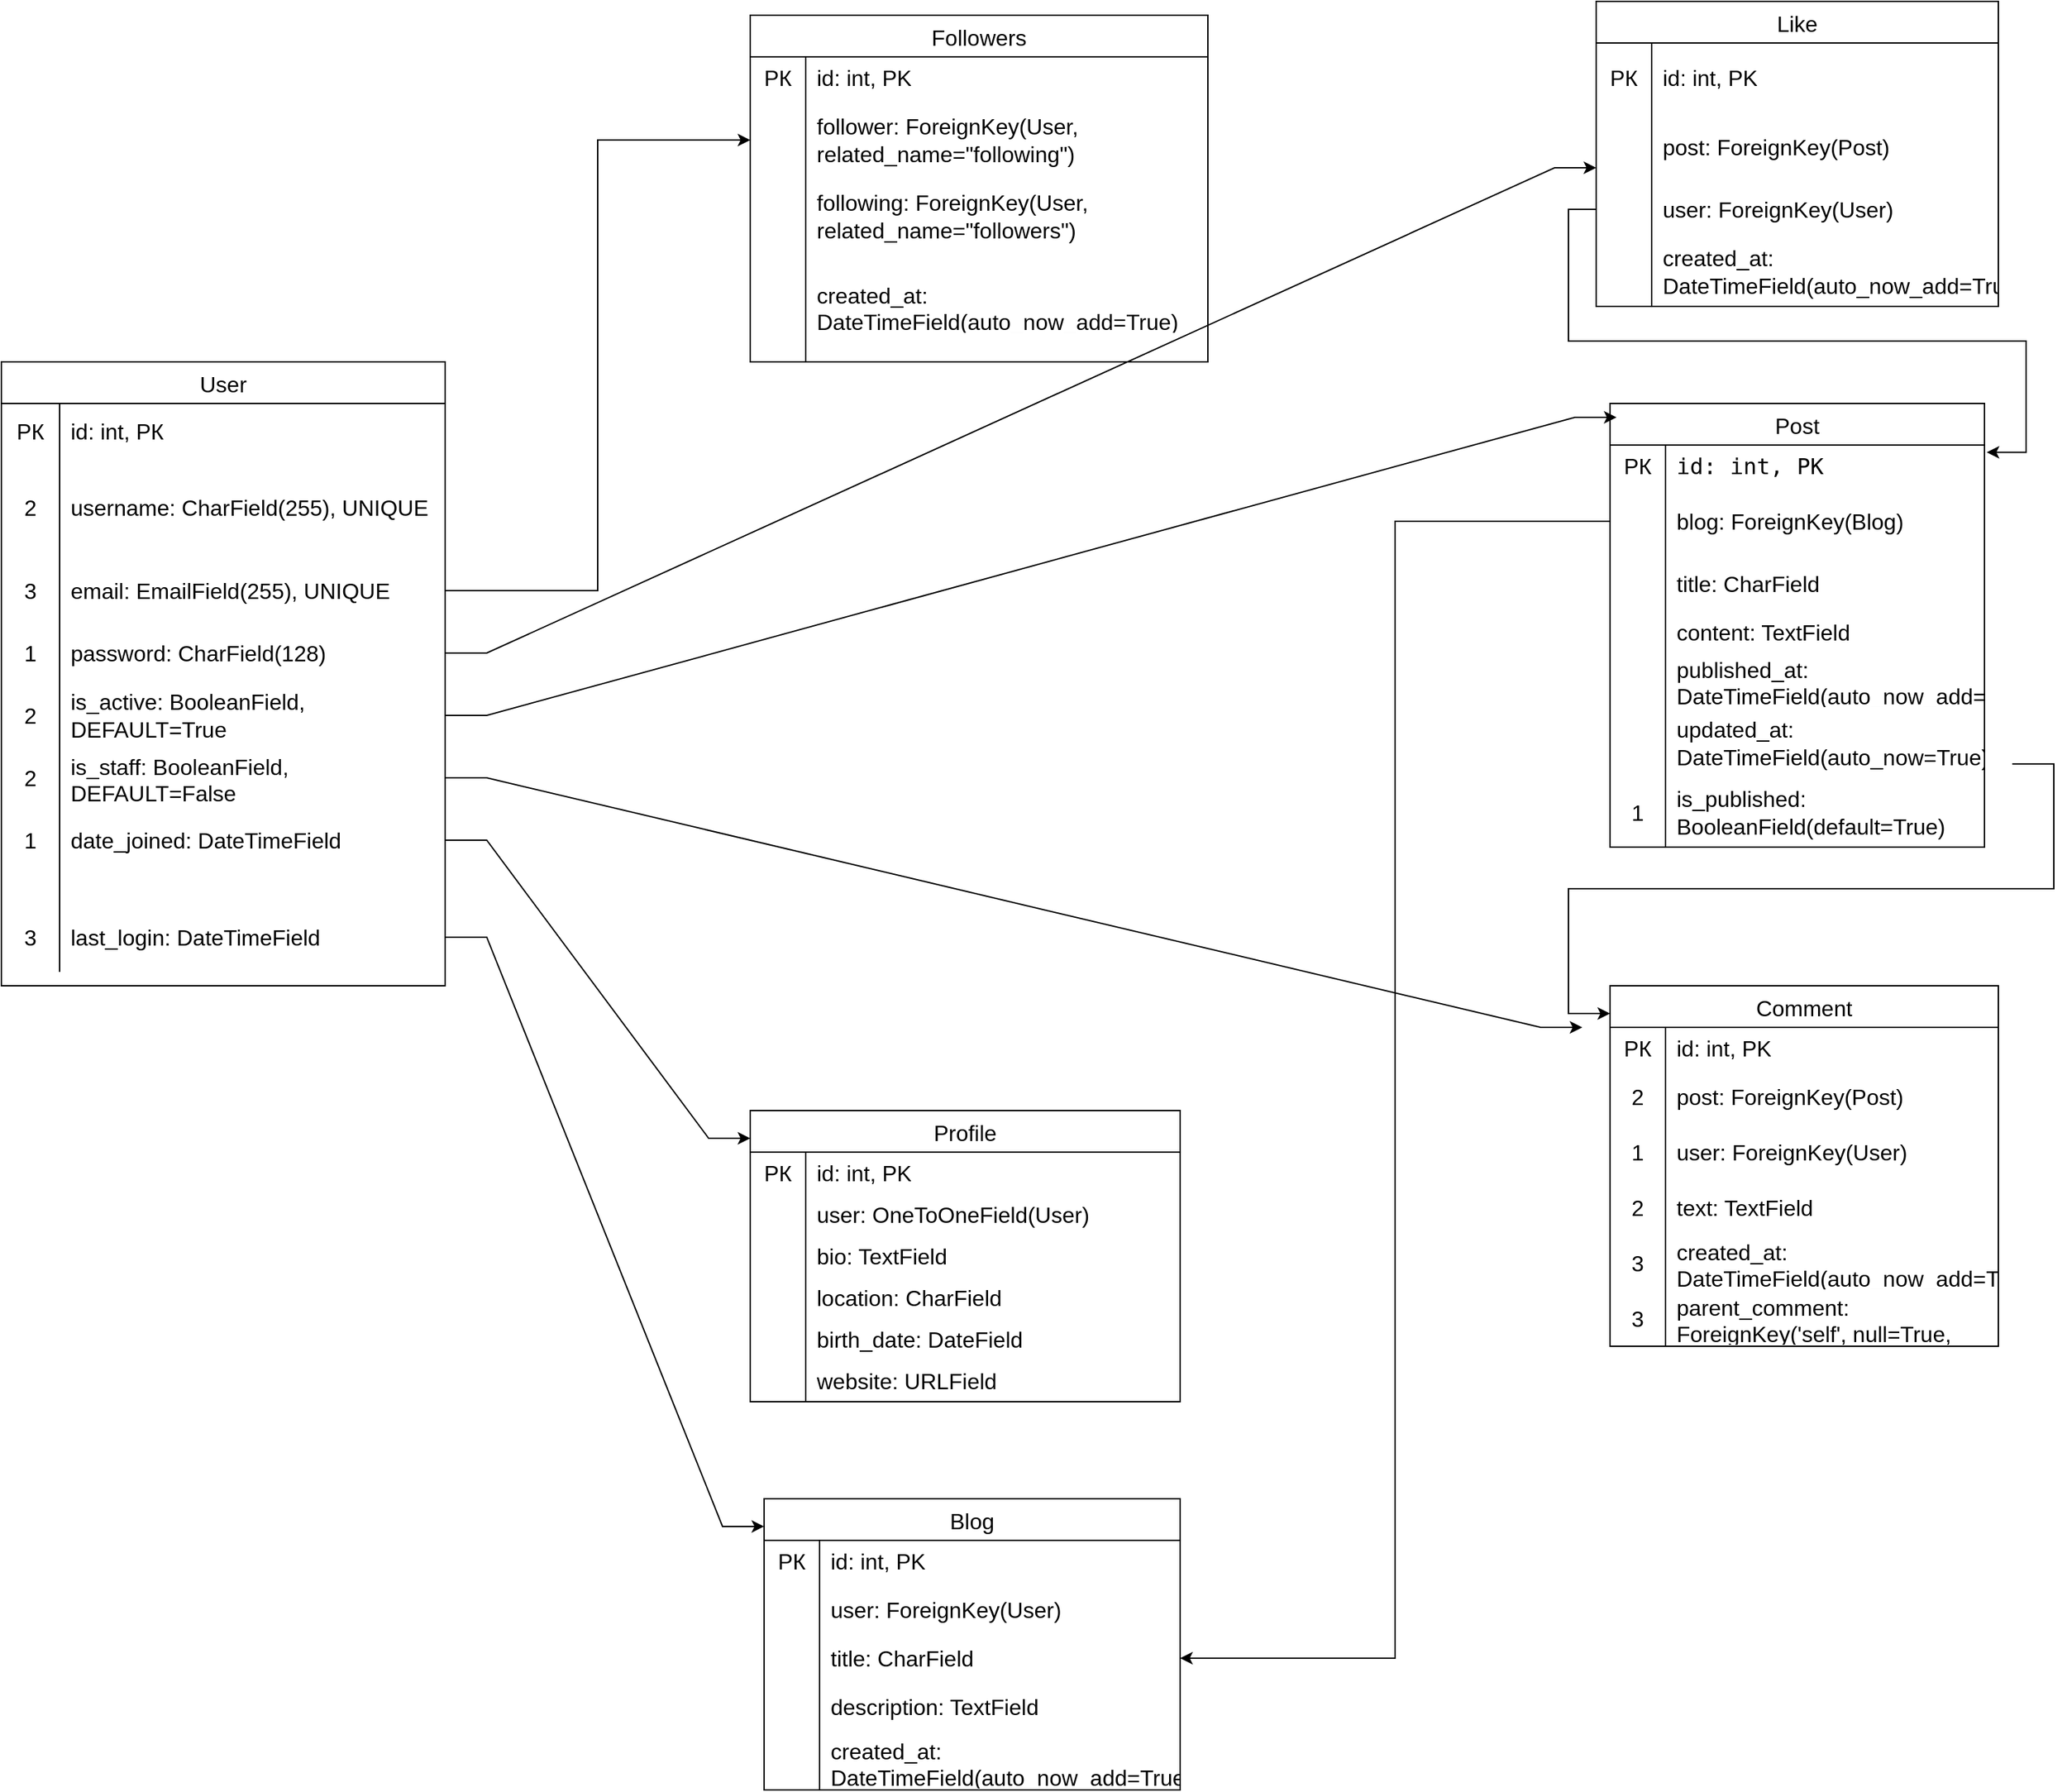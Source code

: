 <mxfile version="26.2.12">
  <diagram name="Страница — 1" id="7IS5Y2OOgPZSUAuG2ec9">
    <mxGraphModel dx="2320" dy="1462" grid="1" gridSize="10" guides="1" tooltips="1" connect="1" arrows="1" fold="1" page="1" pageScale="1" pageWidth="1169" pageHeight="1654" math="0" shadow="0">
      <root>
        <mxCell id="0" />
        <mxCell id="1" parent="0" />
        <mxCell id="dCe3FiFpcz7PpVwq4bDa-25" value="User" style="shape=table;startSize=30;container=1;collapsible=0;childLayout=tableLayout;fixedRows=1;rowLines=0;fontStyle=0;strokeColor=default;fontSize=16;" vertex="1" parent="1">
          <mxGeometry x="80" y="280" width="320" height="450.0" as="geometry" />
        </mxCell>
        <mxCell id="dCe3FiFpcz7PpVwq4bDa-26" value="" style="shape=tableRow;horizontal=0;startSize=0;swimlaneHead=0;swimlaneBody=0;top=0;left=0;bottom=0;right=0;collapsible=0;dropTarget=0;fillColor=none;points=[[0,0.5],[1,0.5]];portConstraint=eastwest;strokeColor=inherit;fontSize=16;" vertex="1" parent="dCe3FiFpcz7PpVwq4bDa-25">
          <mxGeometry y="30" width="320" height="40" as="geometry" />
        </mxCell>
        <mxCell id="dCe3FiFpcz7PpVwq4bDa-27" value="РК" style="shape=partialRectangle;html=1;whiteSpace=wrap;connectable=0;fillColor=none;top=0;left=0;bottom=0;right=0;overflow=hidden;pointerEvents=1;strokeColor=inherit;fontSize=16;" vertex="1" parent="dCe3FiFpcz7PpVwq4bDa-26">
          <mxGeometry width="42" height="40" as="geometry">
            <mxRectangle width="42" height="40" as="alternateBounds" />
          </mxGeometry>
        </mxCell>
        <mxCell id="dCe3FiFpcz7PpVwq4bDa-28" value="id: int, РК" style="shape=partialRectangle;html=1;whiteSpace=wrap;connectable=0;fillColor=none;top=0;left=0;bottom=0;right=0;align=left;spacingLeft=6;overflow=hidden;strokeColor=inherit;fontSize=16;" vertex="1" parent="dCe3FiFpcz7PpVwq4bDa-26">
          <mxGeometry x="42" width="278" height="40" as="geometry">
            <mxRectangle width="278" height="40" as="alternateBounds" />
          </mxGeometry>
        </mxCell>
        <mxCell id="dCe3FiFpcz7PpVwq4bDa-29" value="" style="shape=tableRow;horizontal=0;startSize=0;swimlaneHead=0;swimlaneBody=0;top=0;left=0;bottom=0;right=0;collapsible=0;dropTarget=0;fillColor=none;points=[[0,0.5],[1,0.5]];portConstraint=eastwest;strokeColor=inherit;fontSize=16;" vertex="1" parent="dCe3FiFpcz7PpVwq4bDa-25">
          <mxGeometry y="70" width="320" height="70" as="geometry" />
        </mxCell>
        <mxCell id="dCe3FiFpcz7PpVwq4bDa-30" value="2" style="shape=partialRectangle;html=1;whiteSpace=wrap;connectable=0;fillColor=none;top=0;left=0;bottom=0;right=0;overflow=hidden;strokeColor=inherit;fontSize=16;" vertex="1" parent="dCe3FiFpcz7PpVwq4bDa-29">
          <mxGeometry width="42" height="70" as="geometry">
            <mxRectangle width="42" height="70" as="alternateBounds" />
          </mxGeometry>
        </mxCell>
        <mxCell id="dCe3FiFpcz7PpVwq4bDa-31" value="username: CharField(255), UNIQUE" style="shape=partialRectangle;html=1;whiteSpace=wrap;connectable=0;fillColor=none;top=0;left=0;bottom=0;right=0;align=left;spacingLeft=6;overflow=hidden;strokeColor=inherit;fontSize=16;" vertex="1" parent="dCe3FiFpcz7PpVwq4bDa-29">
          <mxGeometry x="42" width="278" height="70" as="geometry">
            <mxRectangle width="278" height="70" as="alternateBounds" />
          </mxGeometry>
        </mxCell>
        <mxCell id="dCe3FiFpcz7PpVwq4bDa-32" value="" style="shape=tableRow;horizontal=0;startSize=0;swimlaneHead=0;swimlaneBody=0;top=0;left=0;bottom=0;right=0;collapsible=0;dropTarget=0;fillColor=none;points=[[0,0.5],[1,0.5]];portConstraint=eastwest;strokeColor=inherit;fontSize=16;" vertex="1" parent="dCe3FiFpcz7PpVwq4bDa-25">
          <mxGeometry y="140" width="320" height="50" as="geometry" />
        </mxCell>
        <mxCell id="dCe3FiFpcz7PpVwq4bDa-33" value="3" style="shape=partialRectangle;html=1;whiteSpace=wrap;connectable=0;fillColor=none;top=0;left=0;bottom=0;right=0;overflow=hidden;strokeColor=inherit;fontSize=16;" vertex="1" parent="dCe3FiFpcz7PpVwq4bDa-32">
          <mxGeometry width="42" height="50" as="geometry">
            <mxRectangle width="42" height="50" as="alternateBounds" />
          </mxGeometry>
        </mxCell>
        <mxCell id="dCe3FiFpcz7PpVwq4bDa-34" value="email: EmailField(255), UNIQUE" style="shape=partialRectangle;html=1;whiteSpace=wrap;connectable=0;fillColor=none;top=0;left=0;bottom=0;right=0;align=left;spacingLeft=6;overflow=hidden;strokeColor=inherit;fontSize=16;" vertex="1" parent="dCe3FiFpcz7PpVwq4bDa-32">
          <mxGeometry x="42" width="278" height="50" as="geometry">
            <mxRectangle width="278" height="50" as="alternateBounds" />
          </mxGeometry>
        </mxCell>
        <mxCell id="dCe3FiFpcz7PpVwq4bDa-36" value="" style="shape=tableRow;horizontal=0;startSize=0;swimlaneHead=0;swimlaneBody=0;top=0;left=0;bottom=0;right=0;collapsible=0;dropTarget=0;fillColor=none;points=[[0,0.5],[1,0.5]];portConstraint=eastwest;strokeColor=inherit;fontSize=16;" vertex="1" parent="dCe3FiFpcz7PpVwq4bDa-25">
          <mxGeometry y="190" width="320" height="40" as="geometry" />
        </mxCell>
        <mxCell id="dCe3FiFpcz7PpVwq4bDa-37" value="1" style="shape=partialRectangle;html=1;whiteSpace=wrap;connectable=0;fillColor=none;top=0;left=0;bottom=0;right=0;overflow=hidden;pointerEvents=1;strokeColor=inherit;fontSize=16;" vertex="1" parent="dCe3FiFpcz7PpVwq4bDa-36">
          <mxGeometry width="42" height="40" as="geometry">
            <mxRectangle width="42" height="40" as="alternateBounds" />
          </mxGeometry>
        </mxCell>
        <mxCell id="dCe3FiFpcz7PpVwq4bDa-38" value="password: CharField(128)" style="shape=partialRectangle;html=1;whiteSpace=wrap;connectable=0;fillColor=none;top=0;left=0;bottom=0;right=0;align=left;spacingLeft=6;overflow=hidden;strokeColor=inherit;fontSize=16;" vertex="1" parent="dCe3FiFpcz7PpVwq4bDa-36">
          <mxGeometry x="42" width="278" height="40" as="geometry">
            <mxRectangle width="278" height="40" as="alternateBounds" />
          </mxGeometry>
        </mxCell>
        <mxCell id="dCe3FiFpcz7PpVwq4bDa-39" value="" style="shape=tableRow;horizontal=0;startSize=0;swimlaneHead=0;swimlaneBody=0;top=0;left=0;bottom=0;right=0;collapsible=0;dropTarget=0;fillColor=none;points=[[0,0.5],[1,0.5]];portConstraint=eastwest;strokeColor=inherit;fontSize=16;" vertex="1" parent="dCe3FiFpcz7PpVwq4bDa-25">
          <mxGeometry y="230" width="320" height="50" as="geometry" />
        </mxCell>
        <mxCell id="dCe3FiFpcz7PpVwq4bDa-40" value="2" style="shape=partialRectangle;html=1;whiteSpace=wrap;connectable=0;fillColor=none;top=0;left=0;bottom=0;right=0;overflow=hidden;strokeColor=inherit;fontSize=16;" vertex="1" parent="dCe3FiFpcz7PpVwq4bDa-39">
          <mxGeometry width="42" height="50" as="geometry">
            <mxRectangle width="42" height="50" as="alternateBounds" />
          </mxGeometry>
        </mxCell>
        <mxCell id="dCe3FiFpcz7PpVwq4bDa-41" value="is_active: BooleanField, DEFAULT=True" style="shape=partialRectangle;html=1;whiteSpace=wrap;connectable=0;fillColor=none;top=0;left=0;bottom=0;right=0;align=left;spacingLeft=6;overflow=hidden;strokeColor=inherit;fontSize=16;" vertex="1" parent="dCe3FiFpcz7PpVwq4bDa-39">
          <mxGeometry x="42" width="278" height="50" as="geometry">
            <mxRectangle width="278" height="50" as="alternateBounds" />
          </mxGeometry>
        </mxCell>
        <mxCell id="dCe3FiFpcz7PpVwq4bDa-49" value="" style="shape=tableRow;horizontal=0;startSize=0;swimlaneHead=0;swimlaneBody=0;top=0;left=0;bottom=0;right=0;collapsible=0;dropTarget=0;fillColor=none;points=[[0,0.5],[1,0.5]];portConstraint=eastwest;strokeColor=inherit;fontSize=16;" vertex="1" parent="dCe3FiFpcz7PpVwq4bDa-25">
          <mxGeometry y="280" width="320" height="40" as="geometry" />
        </mxCell>
        <mxCell id="dCe3FiFpcz7PpVwq4bDa-50" value="2" style="shape=partialRectangle;html=1;whiteSpace=wrap;connectable=0;fillColor=none;top=0;left=0;bottom=0;right=0;overflow=hidden;strokeColor=inherit;fontSize=16;" vertex="1" parent="dCe3FiFpcz7PpVwq4bDa-49">
          <mxGeometry width="42" height="40" as="geometry">
            <mxRectangle width="42" height="40" as="alternateBounds" />
          </mxGeometry>
        </mxCell>
        <mxCell id="dCe3FiFpcz7PpVwq4bDa-51" value="is_staff: BooleanField, DEFAULT=False" style="shape=partialRectangle;html=1;whiteSpace=wrap;connectable=0;fillColor=none;top=0;left=0;bottom=0;right=0;align=left;spacingLeft=6;overflow=hidden;strokeColor=inherit;fontSize=16;" vertex="1" parent="dCe3FiFpcz7PpVwq4bDa-49">
          <mxGeometry x="42" width="278" height="40" as="geometry">
            <mxRectangle width="278" height="40" as="alternateBounds" />
          </mxGeometry>
        </mxCell>
        <mxCell id="dCe3FiFpcz7PpVwq4bDa-46" value="" style="shape=tableRow;horizontal=0;startSize=0;swimlaneHead=0;swimlaneBody=0;top=0;left=0;bottom=0;right=0;collapsible=0;dropTarget=0;fillColor=none;points=[[0,0.5],[1,0.5]];portConstraint=eastwest;strokeColor=inherit;fontSize=16;" vertex="1" parent="dCe3FiFpcz7PpVwq4bDa-25">
          <mxGeometry y="320" width="320" height="50" as="geometry" />
        </mxCell>
        <mxCell id="dCe3FiFpcz7PpVwq4bDa-47" value="1" style="shape=partialRectangle;html=1;whiteSpace=wrap;connectable=0;fillColor=none;top=0;left=0;bottom=0;right=0;overflow=hidden;pointerEvents=1;strokeColor=inherit;fontSize=16;" vertex="1" parent="dCe3FiFpcz7PpVwq4bDa-46">
          <mxGeometry width="42" height="50" as="geometry">
            <mxRectangle width="42" height="50" as="alternateBounds" />
          </mxGeometry>
        </mxCell>
        <mxCell id="dCe3FiFpcz7PpVwq4bDa-48" value="date_joined: DateTimeField" style="shape=partialRectangle;html=1;whiteSpace=wrap;connectable=0;fillColor=none;top=0;left=0;bottom=0;right=0;align=left;spacingLeft=6;overflow=hidden;strokeColor=inherit;fontSize=16;" vertex="1" parent="dCe3FiFpcz7PpVwq4bDa-46">
          <mxGeometry x="42" width="278" height="50" as="geometry">
            <mxRectangle width="278" height="50" as="alternateBounds" />
          </mxGeometry>
        </mxCell>
        <mxCell id="dCe3FiFpcz7PpVwq4bDa-52" value="" style="shape=tableRow;horizontal=0;startSize=0;swimlaneHead=0;swimlaneBody=0;top=0;left=0;bottom=0;right=0;collapsible=0;dropTarget=0;fillColor=none;points=[[0,0.5],[1,0.5]];portConstraint=eastwest;strokeColor=inherit;fontSize=16;" vertex="1" parent="dCe3FiFpcz7PpVwq4bDa-25">
          <mxGeometry y="370" width="320" height="20" as="geometry" />
        </mxCell>
        <mxCell id="dCe3FiFpcz7PpVwq4bDa-53" value="" style="shape=partialRectangle;html=1;whiteSpace=wrap;connectable=0;fillColor=none;top=0;left=0;bottom=0;right=0;overflow=hidden;strokeColor=inherit;fontSize=16;" vertex="1" parent="dCe3FiFpcz7PpVwq4bDa-52">
          <mxGeometry width="42" height="20" as="geometry">
            <mxRectangle width="42" height="20" as="alternateBounds" />
          </mxGeometry>
        </mxCell>
        <mxCell id="dCe3FiFpcz7PpVwq4bDa-54" value="" style="shape=partialRectangle;html=1;whiteSpace=wrap;connectable=0;fillColor=none;top=0;left=0;bottom=0;right=0;align=left;spacingLeft=6;overflow=hidden;strokeColor=inherit;fontSize=16;" vertex="1" parent="dCe3FiFpcz7PpVwq4bDa-52">
          <mxGeometry x="42" width="278" height="20" as="geometry">
            <mxRectangle width="278" height="20" as="alternateBounds" />
          </mxGeometry>
        </mxCell>
        <mxCell id="dCe3FiFpcz7PpVwq4bDa-42" value="" style="shape=tableRow;horizontal=0;startSize=0;swimlaneHead=0;swimlaneBody=0;top=0;left=0;bottom=0;right=0;collapsible=0;dropTarget=0;fillColor=none;points=[[0,0.5],[1,0.5]];portConstraint=eastwest;strokeColor=inherit;fontSize=16;" vertex="1" parent="dCe3FiFpcz7PpVwq4bDa-25">
          <mxGeometry y="390" width="320" height="50" as="geometry" />
        </mxCell>
        <mxCell id="dCe3FiFpcz7PpVwq4bDa-43" value="3" style="shape=partialRectangle;html=1;whiteSpace=wrap;connectable=0;fillColor=none;top=0;left=0;bottom=0;right=0;overflow=hidden;strokeColor=inherit;fontSize=16;" vertex="1" parent="dCe3FiFpcz7PpVwq4bDa-42">
          <mxGeometry width="42" height="50" as="geometry">
            <mxRectangle width="42" height="50" as="alternateBounds" />
          </mxGeometry>
        </mxCell>
        <mxCell id="dCe3FiFpcz7PpVwq4bDa-44" value="last_login: DateTimeField" style="shape=partialRectangle;html=1;whiteSpace=wrap;connectable=0;fillColor=none;top=0;left=0;bottom=0;right=0;align=left;spacingLeft=6;overflow=hidden;strokeColor=inherit;fontSize=16;" vertex="1" parent="dCe3FiFpcz7PpVwq4bDa-42">
          <mxGeometry x="42" width="278" height="50" as="geometry">
            <mxRectangle width="278" height="50" as="alternateBounds" />
          </mxGeometry>
        </mxCell>
        <mxCell id="dCe3FiFpcz7PpVwq4bDa-55" value="Followers" style="shape=table;startSize=30;container=1;collapsible=0;childLayout=tableLayout;fixedRows=1;rowLines=0;fontStyle=0;strokeColor=default;fontSize=16;" vertex="1" parent="1">
          <mxGeometry x="620" y="30" width="330" height="250" as="geometry" />
        </mxCell>
        <mxCell id="dCe3FiFpcz7PpVwq4bDa-56" value="" style="shape=tableRow;horizontal=0;startSize=0;swimlaneHead=0;swimlaneBody=0;top=0;left=0;bottom=0;right=0;collapsible=0;dropTarget=0;fillColor=none;points=[[0,0.5],[1,0.5]];portConstraint=eastwest;strokeColor=inherit;fontSize=16;" vertex="1" parent="dCe3FiFpcz7PpVwq4bDa-55">
          <mxGeometry y="30" width="330" height="30" as="geometry" />
        </mxCell>
        <mxCell id="dCe3FiFpcz7PpVwq4bDa-57" value="РК" style="shape=partialRectangle;html=1;whiteSpace=wrap;connectable=0;fillColor=none;top=0;left=0;bottom=0;right=0;overflow=hidden;pointerEvents=1;strokeColor=inherit;fontSize=16;" vertex="1" parent="dCe3FiFpcz7PpVwq4bDa-56">
          <mxGeometry width="40" height="30" as="geometry">
            <mxRectangle width="40" height="30" as="alternateBounds" />
          </mxGeometry>
        </mxCell>
        <mxCell id="dCe3FiFpcz7PpVwq4bDa-58" value="id: int, PK" style="shape=partialRectangle;html=1;whiteSpace=wrap;connectable=0;fillColor=none;top=0;left=0;bottom=0;right=0;align=left;spacingLeft=6;overflow=hidden;strokeColor=inherit;fontSize=16;" vertex="1" parent="dCe3FiFpcz7PpVwq4bDa-56">
          <mxGeometry x="40" width="290" height="30" as="geometry">
            <mxRectangle width="290" height="30" as="alternateBounds" />
          </mxGeometry>
        </mxCell>
        <mxCell id="dCe3FiFpcz7PpVwq4bDa-59" value="" style="shape=tableRow;horizontal=0;startSize=0;swimlaneHead=0;swimlaneBody=0;top=0;left=0;bottom=0;right=0;collapsible=0;dropTarget=0;fillColor=none;points=[[0,0.5],[1,0.5]];portConstraint=eastwest;strokeColor=inherit;fontSize=16;" vertex="1" parent="dCe3FiFpcz7PpVwq4bDa-55">
          <mxGeometry y="60" width="330" height="60" as="geometry" />
        </mxCell>
        <mxCell id="dCe3FiFpcz7PpVwq4bDa-60" value="" style="shape=partialRectangle;html=1;whiteSpace=wrap;connectable=0;fillColor=none;top=0;left=0;bottom=0;right=0;overflow=hidden;strokeColor=inherit;fontSize=16;" vertex="1" parent="dCe3FiFpcz7PpVwq4bDa-59">
          <mxGeometry width="40" height="60" as="geometry">
            <mxRectangle width="40" height="60" as="alternateBounds" />
          </mxGeometry>
        </mxCell>
        <mxCell id="dCe3FiFpcz7PpVwq4bDa-61" value="follower: ForeignKey(User, related_name=&quot;following&quot;)" style="shape=partialRectangle;html=1;whiteSpace=wrap;connectable=0;fillColor=none;top=0;left=0;bottom=0;right=0;align=left;spacingLeft=6;overflow=hidden;strokeColor=inherit;fontSize=16;" vertex="1" parent="dCe3FiFpcz7PpVwq4bDa-59">
          <mxGeometry x="40" width="290" height="60" as="geometry">
            <mxRectangle width="290" height="60" as="alternateBounds" />
          </mxGeometry>
        </mxCell>
        <mxCell id="dCe3FiFpcz7PpVwq4bDa-62" value="" style="shape=tableRow;horizontal=0;startSize=0;swimlaneHead=0;swimlaneBody=0;top=0;left=0;bottom=0;right=0;collapsible=0;dropTarget=0;fillColor=none;points=[[0,0.5],[1,0.5]];portConstraint=eastwest;strokeColor=inherit;fontSize=16;" vertex="1" parent="dCe3FiFpcz7PpVwq4bDa-55">
          <mxGeometry y="120" width="330" height="50" as="geometry" />
        </mxCell>
        <mxCell id="dCe3FiFpcz7PpVwq4bDa-63" value="" style="shape=partialRectangle;html=1;whiteSpace=wrap;connectable=0;fillColor=none;top=0;left=0;bottom=0;right=0;overflow=hidden;strokeColor=inherit;fontSize=16;" vertex="1" parent="dCe3FiFpcz7PpVwq4bDa-62">
          <mxGeometry width="40" height="50" as="geometry">
            <mxRectangle width="40" height="50" as="alternateBounds" />
          </mxGeometry>
        </mxCell>
        <mxCell id="dCe3FiFpcz7PpVwq4bDa-64" value="following: ForeignKey(User, related_name=&quot;followers&quot;)" style="shape=partialRectangle;html=1;whiteSpace=wrap;connectable=0;fillColor=none;top=0;left=0;bottom=0;right=0;align=left;spacingLeft=6;overflow=hidden;strokeColor=inherit;fontSize=16;" vertex="1" parent="dCe3FiFpcz7PpVwq4bDa-62">
          <mxGeometry x="40" width="290" height="50" as="geometry">
            <mxRectangle width="290" height="50" as="alternateBounds" />
          </mxGeometry>
        </mxCell>
        <mxCell id="dCe3FiFpcz7PpVwq4bDa-70" value="" style="shape=tableRow;horizontal=0;startSize=0;swimlaneHead=0;swimlaneBody=0;top=0;left=0;bottom=0;right=0;collapsible=0;dropTarget=0;fillColor=none;points=[[0,0.5],[1,0.5]];portConstraint=eastwest;strokeColor=inherit;fontSize=16;" vertex="1" parent="dCe3FiFpcz7PpVwq4bDa-55">
          <mxGeometry y="170" width="330" height="20" as="geometry" />
        </mxCell>
        <mxCell id="dCe3FiFpcz7PpVwq4bDa-71" value="" style="shape=partialRectangle;html=1;whiteSpace=wrap;connectable=0;fillColor=none;top=0;left=0;bottom=0;right=0;overflow=hidden;strokeColor=inherit;fontSize=16;" vertex="1" parent="dCe3FiFpcz7PpVwq4bDa-70">
          <mxGeometry width="40" height="20" as="geometry">
            <mxRectangle width="40" height="20" as="alternateBounds" />
          </mxGeometry>
        </mxCell>
        <mxCell id="dCe3FiFpcz7PpVwq4bDa-72" value="" style="shape=partialRectangle;html=1;whiteSpace=wrap;connectable=0;fillColor=none;top=0;left=0;bottom=0;right=0;align=left;spacingLeft=6;overflow=hidden;strokeColor=inherit;fontSize=16;" vertex="1" parent="dCe3FiFpcz7PpVwq4bDa-70">
          <mxGeometry x="40" width="290" height="20" as="geometry">
            <mxRectangle width="290" height="20" as="alternateBounds" />
          </mxGeometry>
        </mxCell>
        <mxCell id="dCe3FiFpcz7PpVwq4bDa-67" value="" style="shape=tableRow;horizontal=0;startSize=0;swimlaneHead=0;swimlaneBody=0;top=0;left=0;bottom=0;right=0;collapsible=0;dropTarget=0;fillColor=none;points=[[0,0.5],[1,0.5]];portConstraint=eastwest;strokeColor=inherit;fontSize=16;" vertex="1" parent="dCe3FiFpcz7PpVwq4bDa-55">
          <mxGeometry y="190" width="330" height="40" as="geometry" />
        </mxCell>
        <mxCell id="dCe3FiFpcz7PpVwq4bDa-68" value="" style="shape=partialRectangle;html=1;whiteSpace=wrap;connectable=0;fillColor=none;top=0;left=0;bottom=0;right=0;overflow=hidden;pointerEvents=1;strokeColor=inherit;fontSize=16;" vertex="1" parent="dCe3FiFpcz7PpVwq4bDa-67">
          <mxGeometry width="40" height="40" as="geometry">
            <mxRectangle width="40" height="40" as="alternateBounds" />
          </mxGeometry>
        </mxCell>
        <mxCell id="dCe3FiFpcz7PpVwq4bDa-69" value="created_at: DateTimeField(auto_now_add=True)" style="shape=partialRectangle;html=1;whiteSpace=wrap;connectable=0;fillColor=none;top=0;left=0;bottom=0;right=0;align=left;spacingLeft=6;overflow=hidden;strokeColor=inherit;fontSize=16;" vertex="1" parent="dCe3FiFpcz7PpVwq4bDa-67">
          <mxGeometry x="40" width="290" height="40" as="geometry">
            <mxRectangle width="290" height="40" as="alternateBounds" />
          </mxGeometry>
        </mxCell>
        <mxCell id="dCe3FiFpcz7PpVwq4bDa-73" value="" style="shape=tableRow;horizontal=0;startSize=0;swimlaneHead=0;swimlaneBody=0;top=0;left=0;bottom=0;right=0;collapsible=0;dropTarget=0;fillColor=none;points=[[0,0.5],[1,0.5]];portConstraint=eastwest;strokeColor=inherit;fontSize=16;" vertex="1" parent="dCe3FiFpcz7PpVwq4bDa-55">
          <mxGeometry y="230" width="330" height="20" as="geometry" />
        </mxCell>
        <mxCell id="dCe3FiFpcz7PpVwq4bDa-74" value="" style="shape=partialRectangle;html=1;whiteSpace=wrap;connectable=0;fillColor=none;top=0;left=0;bottom=0;right=0;overflow=hidden;strokeColor=inherit;fontSize=16;" vertex="1" parent="dCe3FiFpcz7PpVwq4bDa-73">
          <mxGeometry width="40" height="20" as="geometry">
            <mxRectangle width="40" height="20" as="alternateBounds" />
          </mxGeometry>
        </mxCell>
        <mxCell id="dCe3FiFpcz7PpVwq4bDa-75" value="" style="shape=partialRectangle;html=1;whiteSpace=wrap;connectable=0;fillColor=none;top=0;left=0;bottom=0;right=0;align=left;spacingLeft=6;overflow=hidden;strokeColor=inherit;fontSize=16;" vertex="1" parent="dCe3FiFpcz7PpVwq4bDa-73">
          <mxGeometry x="40" width="290" height="20" as="geometry">
            <mxRectangle width="290" height="20" as="alternateBounds" />
          </mxGeometry>
        </mxCell>
        <mxCell id="dCe3FiFpcz7PpVwq4bDa-78" value="Like" style="shape=table;startSize=30;container=1;collapsible=0;childLayout=tableLayout;fixedRows=1;rowLines=0;fontStyle=0;strokeColor=default;fontSize=16;" vertex="1" parent="1">
          <mxGeometry x="1230" y="20" width="290" height="220" as="geometry" />
        </mxCell>
        <mxCell id="dCe3FiFpcz7PpVwq4bDa-79" value="" style="shape=tableRow;horizontal=0;startSize=0;swimlaneHead=0;swimlaneBody=0;top=0;left=0;bottom=0;right=0;collapsible=0;dropTarget=0;fillColor=none;points=[[0,0.5],[1,0.5]];portConstraint=eastwest;strokeColor=inherit;fontSize=16;" vertex="1" parent="dCe3FiFpcz7PpVwq4bDa-78">
          <mxGeometry y="30" width="290" height="50" as="geometry" />
        </mxCell>
        <mxCell id="dCe3FiFpcz7PpVwq4bDa-80" value="РК" style="shape=partialRectangle;html=1;whiteSpace=wrap;connectable=0;fillColor=none;top=0;left=0;bottom=0;right=0;overflow=hidden;pointerEvents=1;strokeColor=inherit;fontSize=16;" vertex="1" parent="dCe3FiFpcz7PpVwq4bDa-79">
          <mxGeometry width="40" height="50" as="geometry">
            <mxRectangle width="40" height="50" as="alternateBounds" />
          </mxGeometry>
        </mxCell>
        <mxCell id="dCe3FiFpcz7PpVwq4bDa-81" value="id: int, PK" style="shape=partialRectangle;html=1;whiteSpace=wrap;connectable=0;fillColor=none;top=0;left=0;bottom=0;right=0;align=left;spacingLeft=6;overflow=hidden;strokeColor=inherit;fontSize=16;" vertex="1" parent="dCe3FiFpcz7PpVwq4bDa-79">
          <mxGeometry x="40" width="250" height="50" as="geometry">
            <mxRectangle width="250" height="50" as="alternateBounds" />
          </mxGeometry>
        </mxCell>
        <mxCell id="dCe3FiFpcz7PpVwq4bDa-82" value="" style="shape=tableRow;horizontal=0;startSize=0;swimlaneHead=0;swimlaneBody=0;top=0;left=0;bottom=0;right=0;collapsible=0;dropTarget=0;fillColor=none;points=[[0,0.5],[1,0.5]];portConstraint=eastwest;strokeColor=inherit;fontSize=16;" vertex="1" parent="dCe3FiFpcz7PpVwq4bDa-78">
          <mxGeometry y="80" width="290" height="50" as="geometry" />
        </mxCell>
        <mxCell id="dCe3FiFpcz7PpVwq4bDa-83" value="" style="shape=partialRectangle;html=1;whiteSpace=wrap;connectable=0;fillColor=none;top=0;left=0;bottom=0;right=0;overflow=hidden;strokeColor=inherit;fontSize=16;" vertex="1" parent="dCe3FiFpcz7PpVwq4bDa-82">
          <mxGeometry width="40" height="50" as="geometry">
            <mxRectangle width="40" height="50" as="alternateBounds" />
          </mxGeometry>
        </mxCell>
        <mxCell id="dCe3FiFpcz7PpVwq4bDa-84" value="post: ForeignKey(Post)" style="shape=partialRectangle;html=1;whiteSpace=wrap;connectable=0;fillColor=none;top=0;left=0;bottom=0;right=0;align=left;spacingLeft=6;overflow=hidden;strokeColor=inherit;fontSize=16;" vertex="1" parent="dCe3FiFpcz7PpVwq4bDa-82">
          <mxGeometry x="40" width="250" height="50" as="geometry">
            <mxRectangle width="250" height="50" as="alternateBounds" />
          </mxGeometry>
        </mxCell>
        <mxCell id="dCe3FiFpcz7PpVwq4bDa-85" value="" style="shape=tableRow;horizontal=0;startSize=0;swimlaneHead=0;swimlaneBody=0;top=0;left=0;bottom=0;right=0;collapsible=0;dropTarget=0;fillColor=none;points=[[0,0.5],[1,0.5]];portConstraint=eastwest;strokeColor=inherit;fontSize=16;" vertex="1" parent="dCe3FiFpcz7PpVwq4bDa-78">
          <mxGeometry y="130" width="290" height="40" as="geometry" />
        </mxCell>
        <mxCell id="dCe3FiFpcz7PpVwq4bDa-86" value="" style="shape=partialRectangle;html=1;whiteSpace=wrap;connectable=0;fillColor=none;top=0;left=0;bottom=0;right=0;overflow=hidden;strokeColor=inherit;fontSize=16;" vertex="1" parent="dCe3FiFpcz7PpVwq4bDa-85">
          <mxGeometry width="40" height="40" as="geometry">
            <mxRectangle width="40" height="40" as="alternateBounds" />
          </mxGeometry>
        </mxCell>
        <mxCell id="dCe3FiFpcz7PpVwq4bDa-87" value="user: ForeignKey(User)" style="shape=partialRectangle;html=1;whiteSpace=wrap;connectable=0;fillColor=none;top=0;left=0;bottom=0;right=0;align=left;spacingLeft=6;overflow=hidden;strokeColor=inherit;fontSize=16;" vertex="1" parent="dCe3FiFpcz7PpVwq4bDa-85">
          <mxGeometry x="40" width="250" height="40" as="geometry">
            <mxRectangle width="250" height="40" as="alternateBounds" />
          </mxGeometry>
        </mxCell>
        <mxCell id="dCe3FiFpcz7PpVwq4bDa-89" value="" style="shape=tableRow;horizontal=0;startSize=0;swimlaneHead=0;swimlaneBody=0;top=0;left=0;bottom=0;right=0;collapsible=0;dropTarget=0;fillColor=none;points=[[0,0.5],[1,0.5]];portConstraint=eastwest;strokeColor=inherit;fontSize=16;" vertex="1" parent="dCe3FiFpcz7PpVwq4bDa-78">
          <mxGeometry y="170" width="290" height="50" as="geometry" />
        </mxCell>
        <mxCell id="dCe3FiFpcz7PpVwq4bDa-90" value="" style="shape=partialRectangle;html=1;whiteSpace=wrap;connectable=0;fillColor=none;top=0;left=0;bottom=0;right=0;overflow=hidden;pointerEvents=1;strokeColor=inherit;fontSize=16;" vertex="1" parent="dCe3FiFpcz7PpVwq4bDa-89">
          <mxGeometry width="40" height="50" as="geometry">
            <mxRectangle width="40" height="50" as="alternateBounds" />
          </mxGeometry>
        </mxCell>
        <mxCell id="dCe3FiFpcz7PpVwq4bDa-91" value="created_at: DateTimeField(auto_now_add=True)" style="shape=partialRectangle;html=1;whiteSpace=wrap;connectable=0;fillColor=none;top=0;left=0;bottom=0;right=0;align=left;spacingLeft=6;overflow=hidden;strokeColor=inherit;fontSize=16;" vertex="1" parent="dCe3FiFpcz7PpVwq4bDa-89">
          <mxGeometry x="40" width="250" height="50" as="geometry">
            <mxRectangle width="250" height="50" as="alternateBounds" />
          </mxGeometry>
        </mxCell>
        <mxCell id="dCe3FiFpcz7PpVwq4bDa-98" value="Post" style="shape=table;startSize=30;container=1;collapsible=0;childLayout=tableLayout;fixedRows=1;rowLines=0;fontStyle=0;strokeColor=default;fontSize=16;" vertex="1" parent="1">
          <mxGeometry x="1240" y="310" width="270" height="320" as="geometry" />
        </mxCell>
        <mxCell id="dCe3FiFpcz7PpVwq4bDa-99" value="" style="shape=tableRow;horizontal=0;startSize=0;swimlaneHead=0;swimlaneBody=0;top=0;left=0;bottom=0;right=0;collapsible=0;dropTarget=0;fillColor=none;points=[[0,0.5],[1,0.5]];portConstraint=eastwest;strokeColor=inherit;fontSize=16;" vertex="1" parent="dCe3FiFpcz7PpVwq4bDa-98">
          <mxGeometry y="30" width="270" height="30" as="geometry" />
        </mxCell>
        <mxCell id="dCe3FiFpcz7PpVwq4bDa-100" value="РК" style="shape=partialRectangle;html=1;whiteSpace=wrap;connectable=0;fillColor=none;top=0;left=0;bottom=0;right=0;overflow=hidden;pointerEvents=1;strokeColor=inherit;fontSize=16;" vertex="1" parent="dCe3FiFpcz7PpVwq4bDa-99">
          <mxGeometry width="40" height="30" as="geometry">
            <mxRectangle width="40" height="30" as="alternateBounds" />
          </mxGeometry>
        </mxCell>
        <mxCell id="dCe3FiFpcz7PpVwq4bDa-101" value="&lt;font face=&quot;monospace&quot;&gt;id: int, РК&lt;/font&gt;" style="shape=partialRectangle;html=1;whiteSpace=wrap;connectable=0;fillColor=none;top=0;left=0;bottom=0;right=0;align=left;spacingLeft=6;overflow=hidden;strokeColor=inherit;fontSize=16;" vertex="1" parent="dCe3FiFpcz7PpVwq4bDa-99">
          <mxGeometry x="40" width="230" height="30" as="geometry">
            <mxRectangle width="230" height="30" as="alternateBounds" />
          </mxGeometry>
        </mxCell>
        <mxCell id="dCe3FiFpcz7PpVwq4bDa-102" value="" style="shape=tableRow;horizontal=0;startSize=0;swimlaneHead=0;swimlaneBody=0;top=0;left=0;bottom=0;right=0;collapsible=0;dropTarget=0;fillColor=none;points=[[0,0.5],[1,0.5]];portConstraint=eastwest;strokeColor=inherit;fontSize=16;" vertex="1" parent="dCe3FiFpcz7PpVwq4bDa-98">
          <mxGeometry y="60" width="270" height="50" as="geometry" />
        </mxCell>
        <mxCell id="dCe3FiFpcz7PpVwq4bDa-103" value="" style="shape=partialRectangle;html=1;whiteSpace=wrap;connectable=0;fillColor=none;top=0;left=0;bottom=0;right=0;overflow=hidden;strokeColor=inherit;fontSize=16;" vertex="1" parent="dCe3FiFpcz7PpVwq4bDa-102">
          <mxGeometry width="40" height="50" as="geometry">
            <mxRectangle width="40" height="50" as="alternateBounds" />
          </mxGeometry>
        </mxCell>
        <mxCell id="dCe3FiFpcz7PpVwq4bDa-104" value="blog: ForeignKey(Blog)" style="shape=partialRectangle;html=1;whiteSpace=wrap;connectable=0;fillColor=none;top=0;left=0;bottom=0;right=0;align=left;spacingLeft=6;overflow=hidden;strokeColor=inherit;fontSize=16;" vertex="1" parent="dCe3FiFpcz7PpVwq4bDa-102">
          <mxGeometry x="40" width="230" height="50" as="geometry">
            <mxRectangle width="230" height="50" as="alternateBounds" />
          </mxGeometry>
        </mxCell>
        <mxCell id="dCe3FiFpcz7PpVwq4bDa-105" value="" style="shape=tableRow;horizontal=0;startSize=0;swimlaneHead=0;swimlaneBody=0;top=0;left=0;bottom=0;right=0;collapsible=0;dropTarget=0;fillColor=none;points=[[0,0.5],[1,0.5]];portConstraint=eastwest;strokeColor=inherit;fontSize=16;" vertex="1" parent="dCe3FiFpcz7PpVwq4bDa-98">
          <mxGeometry y="110" width="270" height="40" as="geometry" />
        </mxCell>
        <mxCell id="dCe3FiFpcz7PpVwq4bDa-106" value="" style="shape=partialRectangle;html=1;whiteSpace=wrap;connectable=0;fillColor=none;top=0;left=0;bottom=0;right=0;overflow=hidden;strokeColor=inherit;fontSize=16;" vertex="1" parent="dCe3FiFpcz7PpVwq4bDa-105">
          <mxGeometry width="40" height="40" as="geometry">
            <mxRectangle width="40" height="40" as="alternateBounds" />
          </mxGeometry>
        </mxCell>
        <mxCell id="dCe3FiFpcz7PpVwq4bDa-107" value="title: CharField" style="shape=partialRectangle;html=1;whiteSpace=wrap;connectable=0;fillColor=none;top=0;left=0;bottom=0;right=0;align=left;spacingLeft=6;overflow=hidden;strokeColor=inherit;fontSize=16;" vertex="1" parent="dCe3FiFpcz7PpVwq4bDa-105">
          <mxGeometry x="40" width="230" height="40" as="geometry">
            <mxRectangle width="230" height="40" as="alternateBounds" />
          </mxGeometry>
        </mxCell>
        <mxCell id="dCe3FiFpcz7PpVwq4bDa-115" value="" style="shape=tableRow;horizontal=0;startSize=0;swimlaneHead=0;swimlaneBody=0;top=0;left=0;bottom=0;right=0;collapsible=0;dropTarget=0;fillColor=none;points=[[0,0.5],[1,0.5]];portConstraint=eastwest;strokeColor=inherit;fontSize=16;" vertex="1" parent="dCe3FiFpcz7PpVwq4bDa-98">
          <mxGeometry y="150" width="270" height="30" as="geometry" />
        </mxCell>
        <mxCell id="dCe3FiFpcz7PpVwq4bDa-116" value="" style="shape=partialRectangle;html=1;whiteSpace=wrap;connectable=0;fillColor=none;top=0;left=0;bottom=0;right=0;overflow=hidden;strokeColor=inherit;fontSize=16;" vertex="1" parent="dCe3FiFpcz7PpVwq4bDa-115">
          <mxGeometry width="40" height="30" as="geometry">
            <mxRectangle width="40" height="30" as="alternateBounds" />
          </mxGeometry>
        </mxCell>
        <mxCell id="dCe3FiFpcz7PpVwq4bDa-117" value="content: TextField" style="shape=partialRectangle;html=1;whiteSpace=wrap;connectable=0;fillColor=none;top=0;left=0;bottom=0;right=0;align=left;spacingLeft=6;overflow=hidden;strokeColor=inherit;fontSize=16;" vertex="1" parent="dCe3FiFpcz7PpVwq4bDa-115">
          <mxGeometry x="40" width="230" height="30" as="geometry">
            <mxRectangle width="230" height="30" as="alternateBounds" />
          </mxGeometry>
        </mxCell>
        <mxCell id="dCe3FiFpcz7PpVwq4bDa-112" value="" style="shape=tableRow;horizontal=0;startSize=0;swimlaneHead=0;swimlaneBody=0;top=0;left=0;bottom=0;right=0;collapsible=0;dropTarget=0;fillColor=none;points=[[0,0.5],[1,0.5]];portConstraint=eastwest;strokeColor=inherit;fontSize=16;" vertex="1" parent="dCe3FiFpcz7PpVwq4bDa-98">
          <mxGeometry y="180" width="270" height="40" as="geometry" />
        </mxCell>
        <mxCell id="dCe3FiFpcz7PpVwq4bDa-113" value="" style="shape=partialRectangle;html=1;whiteSpace=wrap;connectable=0;fillColor=none;top=0;left=0;bottom=0;right=0;overflow=hidden;strokeColor=inherit;fontSize=16;" vertex="1" parent="dCe3FiFpcz7PpVwq4bDa-112">
          <mxGeometry width="40" height="40" as="geometry">
            <mxRectangle width="40" height="40" as="alternateBounds" />
          </mxGeometry>
        </mxCell>
        <mxCell id="dCe3FiFpcz7PpVwq4bDa-114" value="published_at: DateTimeField(auto_now_add=True)" style="shape=partialRectangle;html=1;whiteSpace=wrap;connectable=0;fillColor=none;top=0;left=0;bottom=0;right=0;align=left;spacingLeft=6;overflow=hidden;strokeColor=inherit;fontSize=16;" vertex="1" parent="dCe3FiFpcz7PpVwq4bDa-112">
          <mxGeometry x="40" width="230" height="40" as="geometry">
            <mxRectangle width="230" height="40" as="alternateBounds" />
          </mxGeometry>
        </mxCell>
        <mxCell id="dCe3FiFpcz7PpVwq4bDa-109" value="" style="shape=tableRow;horizontal=0;startSize=0;swimlaneHead=0;swimlaneBody=0;top=0;left=0;bottom=0;right=0;collapsible=0;dropTarget=0;fillColor=none;points=[[0,0.5],[1,0.5]];portConstraint=eastwest;strokeColor=inherit;fontSize=16;" vertex="1" parent="dCe3FiFpcz7PpVwq4bDa-98">
          <mxGeometry y="220" width="270" height="50" as="geometry" />
        </mxCell>
        <mxCell id="dCe3FiFpcz7PpVwq4bDa-110" value="" style="shape=partialRectangle;html=1;whiteSpace=wrap;connectable=0;fillColor=none;top=0;left=0;bottom=0;right=0;overflow=hidden;pointerEvents=1;strokeColor=inherit;fontSize=16;" vertex="1" parent="dCe3FiFpcz7PpVwq4bDa-109">
          <mxGeometry width="40" height="50" as="geometry">
            <mxRectangle width="40" height="50" as="alternateBounds" />
          </mxGeometry>
        </mxCell>
        <mxCell id="dCe3FiFpcz7PpVwq4bDa-111" value="updated_at: DateTimeField(auto_now=True)" style="shape=partialRectangle;html=1;whiteSpace=wrap;connectable=0;fillColor=none;top=0;left=0;bottom=0;right=0;align=left;spacingLeft=6;overflow=hidden;strokeColor=inherit;fontSize=16;" vertex="1" parent="dCe3FiFpcz7PpVwq4bDa-109">
          <mxGeometry x="40" width="230" height="50" as="geometry">
            <mxRectangle width="230" height="50" as="alternateBounds" />
          </mxGeometry>
        </mxCell>
        <mxCell id="dCe3FiFpcz7PpVwq4bDa-119" value="" style="shape=tableRow;horizontal=0;startSize=0;swimlaneHead=0;swimlaneBody=0;top=0;left=0;bottom=0;right=0;collapsible=0;dropTarget=0;fillColor=none;points=[[0,0.5],[1,0.5]];portConstraint=eastwest;strokeColor=inherit;fontSize=16;" vertex="1" parent="dCe3FiFpcz7PpVwq4bDa-98">
          <mxGeometry y="270" width="270" height="50" as="geometry" />
        </mxCell>
        <mxCell id="dCe3FiFpcz7PpVwq4bDa-120" value="1" style="shape=partialRectangle;html=1;whiteSpace=wrap;connectable=0;fillColor=none;top=0;left=0;bottom=0;right=0;overflow=hidden;pointerEvents=1;strokeColor=inherit;fontSize=16;" vertex="1" parent="dCe3FiFpcz7PpVwq4bDa-119">
          <mxGeometry width="40" height="50" as="geometry">
            <mxRectangle width="40" height="50" as="alternateBounds" />
          </mxGeometry>
        </mxCell>
        <mxCell id="dCe3FiFpcz7PpVwq4bDa-121" value="is_published: BooleanField(default=True)" style="shape=partialRectangle;html=1;whiteSpace=wrap;connectable=0;fillColor=none;top=0;left=0;bottom=0;right=0;align=left;spacingLeft=6;overflow=hidden;strokeColor=inherit;fontSize=16;" vertex="1" parent="dCe3FiFpcz7PpVwq4bDa-119">
          <mxGeometry x="40" width="230" height="50" as="geometry">
            <mxRectangle width="230" height="50" as="alternateBounds" />
          </mxGeometry>
        </mxCell>
        <mxCell id="dCe3FiFpcz7PpVwq4bDa-128" value="Comment" style="shape=table;startSize=30;container=1;collapsible=0;childLayout=tableLayout;fixedRows=1;rowLines=0;fontStyle=0;strokeColor=default;fontSize=16;" vertex="1" parent="1">
          <mxGeometry x="1240" y="730" width="280" height="260" as="geometry" />
        </mxCell>
        <mxCell id="dCe3FiFpcz7PpVwq4bDa-129" value="" style="shape=tableRow;horizontal=0;startSize=0;swimlaneHead=0;swimlaneBody=0;top=0;left=0;bottom=0;right=0;collapsible=0;dropTarget=0;fillColor=none;points=[[0,0.5],[1,0.5]];portConstraint=eastwest;strokeColor=inherit;fontSize=16;" vertex="1" parent="dCe3FiFpcz7PpVwq4bDa-128">
          <mxGeometry y="30" width="280" height="30" as="geometry" />
        </mxCell>
        <mxCell id="dCe3FiFpcz7PpVwq4bDa-130" value="РК" style="shape=partialRectangle;html=1;whiteSpace=wrap;connectable=0;fillColor=none;top=0;left=0;bottom=0;right=0;overflow=hidden;pointerEvents=1;strokeColor=inherit;fontSize=16;" vertex="1" parent="dCe3FiFpcz7PpVwq4bDa-129">
          <mxGeometry width="40" height="30" as="geometry">
            <mxRectangle width="40" height="30" as="alternateBounds" />
          </mxGeometry>
        </mxCell>
        <mxCell id="dCe3FiFpcz7PpVwq4bDa-131" value="id: int, PK" style="shape=partialRectangle;html=1;whiteSpace=wrap;connectable=0;fillColor=none;top=0;left=0;bottom=0;right=0;align=left;spacingLeft=6;overflow=hidden;strokeColor=inherit;fontSize=16;" vertex="1" parent="dCe3FiFpcz7PpVwq4bDa-129">
          <mxGeometry x="40" width="240" height="30" as="geometry">
            <mxRectangle width="240" height="30" as="alternateBounds" />
          </mxGeometry>
        </mxCell>
        <mxCell id="dCe3FiFpcz7PpVwq4bDa-132" value="" style="shape=tableRow;horizontal=0;startSize=0;swimlaneHead=0;swimlaneBody=0;top=0;left=0;bottom=0;right=0;collapsible=0;dropTarget=0;fillColor=none;points=[[0,0.5],[1,0.5]];portConstraint=eastwest;strokeColor=inherit;fontSize=16;" vertex="1" parent="dCe3FiFpcz7PpVwq4bDa-128">
          <mxGeometry y="60" width="280" height="40" as="geometry" />
        </mxCell>
        <mxCell id="dCe3FiFpcz7PpVwq4bDa-133" value="2" style="shape=partialRectangle;html=1;whiteSpace=wrap;connectable=0;fillColor=none;top=0;left=0;bottom=0;right=0;overflow=hidden;strokeColor=inherit;fontSize=16;" vertex="1" parent="dCe3FiFpcz7PpVwq4bDa-132">
          <mxGeometry width="40" height="40" as="geometry">
            <mxRectangle width="40" height="40" as="alternateBounds" />
          </mxGeometry>
        </mxCell>
        <mxCell id="dCe3FiFpcz7PpVwq4bDa-134" value="post: ForeignKey(Post)" style="shape=partialRectangle;html=1;whiteSpace=wrap;connectable=0;fillColor=none;top=0;left=0;bottom=0;right=0;align=left;spacingLeft=6;overflow=hidden;strokeColor=inherit;fontSize=16;" vertex="1" parent="dCe3FiFpcz7PpVwq4bDa-132">
          <mxGeometry x="40" width="240" height="40" as="geometry">
            <mxRectangle width="240" height="40" as="alternateBounds" />
          </mxGeometry>
        </mxCell>
        <mxCell id="dCe3FiFpcz7PpVwq4bDa-139" value="" style="shape=tableRow;horizontal=0;startSize=0;swimlaneHead=0;swimlaneBody=0;top=0;left=0;bottom=0;right=0;collapsible=0;dropTarget=0;fillColor=none;points=[[0,0.5],[1,0.5]];portConstraint=eastwest;strokeColor=inherit;fontSize=16;" vertex="1" parent="dCe3FiFpcz7PpVwq4bDa-128">
          <mxGeometry y="100" width="280" height="40" as="geometry" />
        </mxCell>
        <mxCell id="dCe3FiFpcz7PpVwq4bDa-140" value="1" style="shape=partialRectangle;html=1;whiteSpace=wrap;connectable=0;fillColor=none;top=0;left=0;bottom=0;right=0;overflow=hidden;pointerEvents=1;strokeColor=inherit;fontSize=16;" vertex="1" parent="dCe3FiFpcz7PpVwq4bDa-139">
          <mxGeometry width="40" height="40" as="geometry">
            <mxRectangle width="40" height="40" as="alternateBounds" />
          </mxGeometry>
        </mxCell>
        <mxCell id="dCe3FiFpcz7PpVwq4bDa-141" value="user: ForeignKey(User)" style="shape=partialRectangle;html=1;whiteSpace=wrap;connectable=0;fillColor=none;top=0;left=0;bottom=0;right=0;align=left;spacingLeft=6;overflow=hidden;strokeColor=inherit;fontSize=16;" vertex="1" parent="dCe3FiFpcz7PpVwq4bDa-139">
          <mxGeometry x="40" width="240" height="40" as="geometry">
            <mxRectangle width="240" height="40" as="alternateBounds" />
          </mxGeometry>
        </mxCell>
        <mxCell id="dCe3FiFpcz7PpVwq4bDa-142" value="" style="shape=tableRow;horizontal=0;startSize=0;swimlaneHead=0;swimlaneBody=0;top=0;left=0;bottom=0;right=0;collapsible=0;dropTarget=0;fillColor=none;points=[[0,0.5],[1,0.5]];portConstraint=eastwest;strokeColor=inherit;fontSize=16;" vertex="1" parent="dCe3FiFpcz7PpVwq4bDa-128">
          <mxGeometry y="140" width="280" height="40" as="geometry" />
        </mxCell>
        <mxCell id="dCe3FiFpcz7PpVwq4bDa-143" value="2" style="shape=partialRectangle;html=1;whiteSpace=wrap;connectable=0;fillColor=none;top=0;left=0;bottom=0;right=0;overflow=hidden;strokeColor=inherit;fontSize=16;" vertex="1" parent="dCe3FiFpcz7PpVwq4bDa-142">
          <mxGeometry width="40" height="40" as="geometry">
            <mxRectangle width="40" height="40" as="alternateBounds" />
          </mxGeometry>
        </mxCell>
        <mxCell id="dCe3FiFpcz7PpVwq4bDa-144" value="text: TextField" style="shape=partialRectangle;html=1;whiteSpace=wrap;connectable=0;fillColor=none;top=0;left=0;bottom=0;right=0;align=left;spacingLeft=6;overflow=hidden;strokeColor=inherit;fontSize=16;" vertex="1" parent="dCe3FiFpcz7PpVwq4bDa-142">
          <mxGeometry x="40" width="240" height="40" as="geometry">
            <mxRectangle width="240" height="40" as="alternateBounds" />
          </mxGeometry>
        </mxCell>
        <mxCell id="dCe3FiFpcz7PpVwq4bDa-145" value="" style="shape=tableRow;horizontal=0;startSize=0;swimlaneHead=0;swimlaneBody=0;top=0;left=0;bottom=0;right=0;collapsible=0;dropTarget=0;fillColor=none;points=[[0,0.5],[1,0.5]];portConstraint=eastwest;strokeColor=inherit;fontSize=16;" vertex="1" parent="dCe3FiFpcz7PpVwq4bDa-128">
          <mxGeometry y="180" width="280" height="40" as="geometry" />
        </mxCell>
        <mxCell id="dCe3FiFpcz7PpVwq4bDa-146" value="3" style="shape=partialRectangle;html=1;whiteSpace=wrap;connectable=0;fillColor=none;top=0;left=0;bottom=0;right=0;overflow=hidden;strokeColor=inherit;fontSize=16;" vertex="1" parent="dCe3FiFpcz7PpVwq4bDa-145">
          <mxGeometry width="40" height="40" as="geometry">
            <mxRectangle width="40" height="40" as="alternateBounds" />
          </mxGeometry>
        </mxCell>
        <mxCell id="dCe3FiFpcz7PpVwq4bDa-147" value="created_at: DateTimeField(auto_now_add=True)" style="shape=partialRectangle;html=1;whiteSpace=wrap;connectable=0;fillColor=none;top=0;left=0;bottom=0;right=0;align=left;spacingLeft=6;overflow=hidden;strokeColor=inherit;fontSize=16;" vertex="1" parent="dCe3FiFpcz7PpVwq4bDa-145">
          <mxGeometry x="40" width="240" height="40" as="geometry">
            <mxRectangle width="240" height="40" as="alternateBounds" />
          </mxGeometry>
        </mxCell>
        <mxCell id="dCe3FiFpcz7PpVwq4bDa-135" value="" style="shape=tableRow;horizontal=0;startSize=0;swimlaneHead=0;swimlaneBody=0;top=0;left=0;bottom=0;right=0;collapsible=0;dropTarget=0;fillColor=none;points=[[0,0.5],[1,0.5]];portConstraint=eastwest;strokeColor=inherit;fontSize=16;" vertex="1" parent="dCe3FiFpcz7PpVwq4bDa-128">
          <mxGeometry y="220" width="280" height="40" as="geometry" />
        </mxCell>
        <mxCell id="dCe3FiFpcz7PpVwq4bDa-136" value="3" style="shape=partialRectangle;html=1;whiteSpace=wrap;connectable=0;fillColor=none;top=0;left=0;bottom=0;right=0;overflow=hidden;strokeColor=inherit;fontSize=16;" vertex="1" parent="dCe3FiFpcz7PpVwq4bDa-135">
          <mxGeometry width="40" height="40" as="geometry">
            <mxRectangle width="40" height="40" as="alternateBounds" />
          </mxGeometry>
        </mxCell>
        <mxCell id="dCe3FiFpcz7PpVwq4bDa-137" value="parent_comment: ForeignKey(&#39;self&#39;, null=True, blank=True)" style="shape=partialRectangle;html=1;whiteSpace=wrap;connectable=0;fillColor=none;top=0;left=0;bottom=0;right=0;align=left;spacingLeft=6;overflow=hidden;strokeColor=inherit;fontSize=16;" vertex="1" parent="dCe3FiFpcz7PpVwq4bDa-135">
          <mxGeometry x="40" width="240" height="40" as="geometry">
            <mxRectangle width="240" height="40" as="alternateBounds" />
          </mxGeometry>
        </mxCell>
        <mxCell id="dCe3FiFpcz7PpVwq4bDa-148" value="Profile" style="shape=table;startSize=30;container=1;collapsible=0;childLayout=tableLayout;fixedRows=1;rowLines=0;fontStyle=0;strokeColor=default;fontSize=16;" vertex="1" parent="1">
          <mxGeometry x="620" y="820" width="310" height="210" as="geometry" />
        </mxCell>
        <mxCell id="dCe3FiFpcz7PpVwq4bDa-149" value="" style="shape=tableRow;horizontal=0;startSize=0;swimlaneHead=0;swimlaneBody=0;top=0;left=0;bottom=0;right=0;collapsible=0;dropTarget=0;fillColor=none;points=[[0,0.5],[1,0.5]];portConstraint=eastwest;strokeColor=inherit;fontSize=16;" vertex="1" parent="dCe3FiFpcz7PpVwq4bDa-148">
          <mxGeometry y="30" width="310" height="30" as="geometry" />
        </mxCell>
        <mxCell id="dCe3FiFpcz7PpVwq4bDa-150" value="РК" style="shape=partialRectangle;html=1;whiteSpace=wrap;connectable=0;fillColor=none;top=0;left=0;bottom=0;right=0;overflow=hidden;pointerEvents=1;strokeColor=inherit;fontSize=16;" vertex="1" parent="dCe3FiFpcz7PpVwq4bDa-149">
          <mxGeometry width="40" height="30" as="geometry">
            <mxRectangle width="40" height="30" as="alternateBounds" />
          </mxGeometry>
        </mxCell>
        <mxCell id="dCe3FiFpcz7PpVwq4bDa-151" value="id: int, PK" style="shape=partialRectangle;html=1;whiteSpace=wrap;connectable=0;fillColor=none;top=0;left=0;bottom=0;right=0;align=left;spacingLeft=6;overflow=hidden;strokeColor=inherit;fontSize=16;" vertex="1" parent="dCe3FiFpcz7PpVwq4bDa-149">
          <mxGeometry x="40" width="270" height="30" as="geometry">
            <mxRectangle width="270" height="30" as="alternateBounds" />
          </mxGeometry>
        </mxCell>
        <mxCell id="dCe3FiFpcz7PpVwq4bDa-152" value="" style="shape=tableRow;horizontal=0;startSize=0;swimlaneHead=0;swimlaneBody=0;top=0;left=0;bottom=0;right=0;collapsible=0;dropTarget=0;fillColor=none;points=[[0,0.5],[1,0.5]];portConstraint=eastwest;strokeColor=inherit;fontSize=16;" vertex="1" parent="dCe3FiFpcz7PpVwq4bDa-148">
          <mxGeometry y="60" width="310" height="30" as="geometry" />
        </mxCell>
        <mxCell id="dCe3FiFpcz7PpVwq4bDa-153" value="" style="shape=partialRectangle;html=1;whiteSpace=wrap;connectable=0;fillColor=none;top=0;left=0;bottom=0;right=0;overflow=hidden;strokeColor=inherit;fontSize=16;" vertex="1" parent="dCe3FiFpcz7PpVwq4bDa-152">
          <mxGeometry width="40" height="30" as="geometry">
            <mxRectangle width="40" height="30" as="alternateBounds" />
          </mxGeometry>
        </mxCell>
        <mxCell id="dCe3FiFpcz7PpVwq4bDa-154" value="user: OneToOneField(User)" style="shape=partialRectangle;html=1;whiteSpace=wrap;connectable=0;fillColor=none;top=0;left=0;bottom=0;right=0;align=left;spacingLeft=6;overflow=hidden;strokeColor=inherit;fontSize=16;" vertex="1" parent="dCe3FiFpcz7PpVwq4bDa-152">
          <mxGeometry x="40" width="270" height="30" as="geometry">
            <mxRectangle width="270" height="30" as="alternateBounds" />
          </mxGeometry>
        </mxCell>
        <mxCell id="dCe3FiFpcz7PpVwq4bDa-155" value="" style="shape=tableRow;horizontal=0;startSize=0;swimlaneHead=0;swimlaneBody=0;top=0;left=0;bottom=0;right=0;collapsible=0;dropTarget=0;fillColor=none;points=[[0,0.5],[1,0.5]];portConstraint=eastwest;strokeColor=inherit;fontSize=16;" vertex="1" parent="dCe3FiFpcz7PpVwq4bDa-148">
          <mxGeometry y="90" width="310" height="30" as="geometry" />
        </mxCell>
        <mxCell id="dCe3FiFpcz7PpVwq4bDa-156" value="" style="shape=partialRectangle;html=1;whiteSpace=wrap;connectable=0;fillColor=none;top=0;left=0;bottom=0;right=0;overflow=hidden;strokeColor=inherit;fontSize=16;" vertex="1" parent="dCe3FiFpcz7PpVwq4bDa-155">
          <mxGeometry width="40" height="30" as="geometry">
            <mxRectangle width="40" height="30" as="alternateBounds" />
          </mxGeometry>
        </mxCell>
        <mxCell id="dCe3FiFpcz7PpVwq4bDa-157" value="bio: TextField" style="shape=partialRectangle;html=1;whiteSpace=wrap;connectable=0;fillColor=none;top=0;left=0;bottom=0;right=0;align=left;spacingLeft=6;overflow=hidden;strokeColor=inherit;fontSize=16;" vertex="1" parent="dCe3FiFpcz7PpVwq4bDa-155">
          <mxGeometry x="40" width="270" height="30" as="geometry">
            <mxRectangle width="270" height="30" as="alternateBounds" />
          </mxGeometry>
        </mxCell>
        <mxCell id="dCe3FiFpcz7PpVwq4bDa-159" value="" style="shape=tableRow;horizontal=0;startSize=0;swimlaneHead=0;swimlaneBody=0;top=0;left=0;bottom=0;right=0;collapsible=0;dropTarget=0;fillColor=none;points=[[0,0.5],[1,0.5]];portConstraint=eastwest;strokeColor=inherit;fontSize=16;" vertex="1" parent="dCe3FiFpcz7PpVwq4bDa-148">
          <mxGeometry y="120" width="310" height="30" as="geometry" />
        </mxCell>
        <mxCell id="dCe3FiFpcz7PpVwq4bDa-160" value="" style="shape=partialRectangle;html=1;whiteSpace=wrap;connectable=0;fillColor=none;top=0;left=0;bottom=0;right=0;overflow=hidden;pointerEvents=1;strokeColor=inherit;fontSize=16;" vertex="1" parent="dCe3FiFpcz7PpVwq4bDa-159">
          <mxGeometry width="40" height="30" as="geometry">
            <mxRectangle width="40" height="30" as="alternateBounds" />
          </mxGeometry>
        </mxCell>
        <mxCell id="dCe3FiFpcz7PpVwq4bDa-161" value="location: CharField" style="shape=partialRectangle;html=1;whiteSpace=wrap;connectable=0;fillColor=none;top=0;left=0;bottom=0;right=0;align=left;spacingLeft=6;overflow=hidden;strokeColor=inherit;fontSize=16;" vertex="1" parent="dCe3FiFpcz7PpVwq4bDa-159">
          <mxGeometry x="40" width="270" height="30" as="geometry">
            <mxRectangle width="270" height="30" as="alternateBounds" />
          </mxGeometry>
        </mxCell>
        <mxCell id="dCe3FiFpcz7PpVwq4bDa-162" value="" style="shape=tableRow;horizontal=0;startSize=0;swimlaneHead=0;swimlaneBody=0;top=0;left=0;bottom=0;right=0;collapsible=0;dropTarget=0;fillColor=none;points=[[0,0.5],[1,0.5]];portConstraint=eastwest;strokeColor=inherit;fontSize=16;" vertex="1" parent="dCe3FiFpcz7PpVwq4bDa-148">
          <mxGeometry y="150" width="310" height="30" as="geometry" />
        </mxCell>
        <mxCell id="dCe3FiFpcz7PpVwq4bDa-163" value="" style="shape=partialRectangle;html=1;whiteSpace=wrap;connectable=0;fillColor=none;top=0;left=0;bottom=0;right=0;overflow=hidden;strokeColor=inherit;fontSize=16;" vertex="1" parent="dCe3FiFpcz7PpVwq4bDa-162">
          <mxGeometry width="40" height="30" as="geometry">
            <mxRectangle width="40" height="30" as="alternateBounds" />
          </mxGeometry>
        </mxCell>
        <mxCell id="dCe3FiFpcz7PpVwq4bDa-164" value="birth_date: DateField" style="shape=partialRectangle;html=1;whiteSpace=wrap;connectable=0;fillColor=none;top=0;left=0;bottom=0;right=0;align=left;spacingLeft=6;overflow=hidden;strokeColor=inherit;fontSize=16;" vertex="1" parent="dCe3FiFpcz7PpVwq4bDa-162">
          <mxGeometry x="40" width="270" height="30" as="geometry">
            <mxRectangle width="270" height="30" as="alternateBounds" />
          </mxGeometry>
        </mxCell>
        <mxCell id="dCe3FiFpcz7PpVwq4bDa-165" value="" style="shape=tableRow;horizontal=0;startSize=0;swimlaneHead=0;swimlaneBody=0;top=0;left=0;bottom=0;right=0;collapsible=0;dropTarget=0;fillColor=none;points=[[0,0.5],[1,0.5]];portConstraint=eastwest;strokeColor=inherit;fontSize=16;" vertex="1" parent="dCe3FiFpcz7PpVwq4bDa-148">
          <mxGeometry y="180" width="310" height="30" as="geometry" />
        </mxCell>
        <mxCell id="dCe3FiFpcz7PpVwq4bDa-166" value="" style="shape=partialRectangle;html=1;whiteSpace=wrap;connectable=0;fillColor=none;top=0;left=0;bottom=0;right=0;overflow=hidden;strokeColor=inherit;fontSize=16;" vertex="1" parent="dCe3FiFpcz7PpVwq4bDa-165">
          <mxGeometry width="40" height="30" as="geometry">
            <mxRectangle width="40" height="30" as="alternateBounds" />
          </mxGeometry>
        </mxCell>
        <mxCell id="dCe3FiFpcz7PpVwq4bDa-167" value="website: URLField" style="shape=partialRectangle;html=1;whiteSpace=wrap;connectable=0;fillColor=none;top=0;left=0;bottom=0;right=0;align=left;spacingLeft=6;overflow=hidden;strokeColor=inherit;fontSize=16;" vertex="1" parent="dCe3FiFpcz7PpVwq4bDa-165">
          <mxGeometry x="40" width="270" height="30" as="geometry">
            <mxRectangle width="270" height="30" as="alternateBounds" />
          </mxGeometry>
        </mxCell>
        <mxCell id="dCe3FiFpcz7PpVwq4bDa-168" value="Blog" style="shape=table;startSize=30;container=1;collapsible=0;childLayout=tableLayout;fixedRows=1;rowLines=0;fontStyle=0;strokeColor=default;fontSize=16;" vertex="1" parent="1">
          <mxGeometry x="630" y="1100" width="300" height="210" as="geometry" />
        </mxCell>
        <mxCell id="dCe3FiFpcz7PpVwq4bDa-169" value="" style="shape=tableRow;horizontal=0;startSize=0;swimlaneHead=0;swimlaneBody=0;top=0;left=0;bottom=0;right=0;collapsible=0;dropTarget=0;fillColor=none;points=[[0,0.5],[1,0.5]];portConstraint=eastwest;strokeColor=inherit;fontSize=16;" vertex="1" parent="dCe3FiFpcz7PpVwq4bDa-168">
          <mxGeometry y="30" width="300" height="30" as="geometry" />
        </mxCell>
        <mxCell id="dCe3FiFpcz7PpVwq4bDa-170" value="РК" style="shape=partialRectangle;html=1;whiteSpace=wrap;connectable=0;fillColor=none;top=0;left=0;bottom=0;right=0;overflow=hidden;pointerEvents=1;strokeColor=inherit;fontSize=16;" vertex="1" parent="dCe3FiFpcz7PpVwq4bDa-169">
          <mxGeometry width="40" height="30" as="geometry">
            <mxRectangle width="40" height="30" as="alternateBounds" />
          </mxGeometry>
        </mxCell>
        <mxCell id="dCe3FiFpcz7PpVwq4bDa-171" value="id: int, PK" style="shape=partialRectangle;html=1;whiteSpace=wrap;connectable=0;fillColor=none;top=0;left=0;bottom=0;right=0;align=left;spacingLeft=6;overflow=hidden;strokeColor=inherit;fontSize=16;" vertex="1" parent="dCe3FiFpcz7PpVwq4bDa-169">
          <mxGeometry x="40" width="260" height="30" as="geometry">
            <mxRectangle width="260" height="30" as="alternateBounds" />
          </mxGeometry>
        </mxCell>
        <mxCell id="dCe3FiFpcz7PpVwq4bDa-172" value="" style="shape=tableRow;horizontal=0;startSize=0;swimlaneHead=0;swimlaneBody=0;top=0;left=0;bottom=0;right=0;collapsible=0;dropTarget=0;fillColor=none;points=[[0,0.5],[1,0.5]];portConstraint=eastwest;strokeColor=inherit;fontSize=16;" vertex="1" parent="dCe3FiFpcz7PpVwq4bDa-168">
          <mxGeometry y="60" width="300" height="40" as="geometry" />
        </mxCell>
        <mxCell id="dCe3FiFpcz7PpVwq4bDa-173" value="" style="shape=partialRectangle;html=1;whiteSpace=wrap;connectable=0;fillColor=none;top=0;left=0;bottom=0;right=0;overflow=hidden;strokeColor=inherit;fontSize=16;" vertex="1" parent="dCe3FiFpcz7PpVwq4bDa-172">
          <mxGeometry width="40" height="40" as="geometry">
            <mxRectangle width="40" height="40" as="alternateBounds" />
          </mxGeometry>
        </mxCell>
        <mxCell id="dCe3FiFpcz7PpVwq4bDa-174" value="user: ForeignKey(User)" style="shape=partialRectangle;html=1;whiteSpace=wrap;connectable=0;fillColor=none;top=0;left=0;bottom=0;right=0;align=left;spacingLeft=6;overflow=hidden;strokeColor=inherit;fontSize=16;" vertex="1" parent="dCe3FiFpcz7PpVwq4bDa-172">
          <mxGeometry x="40" width="260" height="40" as="geometry">
            <mxRectangle width="260" height="40" as="alternateBounds" />
          </mxGeometry>
        </mxCell>
        <mxCell id="dCe3FiFpcz7PpVwq4bDa-175" value="" style="shape=tableRow;horizontal=0;startSize=0;swimlaneHead=0;swimlaneBody=0;top=0;left=0;bottom=0;right=0;collapsible=0;dropTarget=0;fillColor=none;points=[[0,0.5],[1,0.5]];portConstraint=eastwest;strokeColor=inherit;fontSize=16;" vertex="1" parent="dCe3FiFpcz7PpVwq4bDa-168">
          <mxGeometry y="100" width="300" height="30" as="geometry" />
        </mxCell>
        <mxCell id="dCe3FiFpcz7PpVwq4bDa-176" value="" style="shape=partialRectangle;html=1;whiteSpace=wrap;connectable=0;fillColor=none;top=0;left=0;bottom=0;right=0;overflow=hidden;strokeColor=inherit;fontSize=16;" vertex="1" parent="dCe3FiFpcz7PpVwq4bDa-175">
          <mxGeometry width="40" height="30" as="geometry">
            <mxRectangle width="40" height="30" as="alternateBounds" />
          </mxGeometry>
        </mxCell>
        <mxCell id="dCe3FiFpcz7PpVwq4bDa-177" value="title: CharField" style="shape=partialRectangle;html=1;whiteSpace=wrap;connectable=0;fillColor=none;top=0;left=0;bottom=0;right=0;align=left;spacingLeft=6;overflow=hidden;strokeColor=inherit;fontSize=16;" vertex="1" parent="dCe3FiFpcz7PpVwq4bDa-175">
          <mxGeometry x="40" width="260" height="30" as="geometry">
            <mxRectangle width="260" height="30" as="alternateBounds" />
          </mxGeometry>
        </mxCell>
        <mxCell id="dCe3FiFpcz7PpVwq4bDa-182" value="" style="shape=tableRow;horizontal=0;startSize=0;swimlaneHead=0;swimlaneBody=0;top=0;left=0;bottom=0;right=0;collapsible=0;dropTarget=0;fillColor=none;points=[[0,0.5],[1,0.5]];portConstraint=eastwest;strokeColor=inherit;fontSize=16;" vertex="1" parent="dCe3FiFpcz7PpVwq4bDa-168">
          <mxGeometry y="130" width="300" height="40" as="geometry" />
        </mxCell>
        <mxCell id="dCe3FiFpcz7PpVwq4bDa-183" value="" style="shape=partialRectangle;html=1;whiteSpace=wrap;connectable=0;fillColor=none;top=0;left=0;bottom=0;right=0;overflow=hidden;strokeColor=inherit;fontSize=16;" vertex="1" parent="dCe3FiFpcz7PpVwq4bDa-182">
          <mxGeometry width="40" height="40" as="geometry">
            <mxRectangle width="40" height="40" as="alternateBounds" />
          </mxGeometry>
        </mxCell>
        <mxCell id="dCe3FiFpcz7PpVwq4bDa-184" value="description: TextField" style="shape=partialRectangle;html=1;whiteSpace=wrap;connectable=0;fillColor=none;top=0;left=0;bottom=0;right=0;align=left;spacingLeft=6;overflow=hidden;strokeColor=inherit;fontSize=16;" vertex="1" parent="dCe3FiFpcz7PpVwq4bDa-182">
          <mxGeometry x="40" width="260" height="40" as="geometry">
            <mxRectangle width="260" height="40" as="alternateBounds" />
          </mxGeometry>
        </mxCell>
        <mxCell id="dCe3FiFpcz7PpVwq4bDa-179" value="" style="shape=tableRow;horizontal=0;startSize=0;swimlaneHead=0;swimlaneBody=0;top=0;left=0;bottom=0;right=0;collapsible=0;dropTarget=0;fillColor=none;points=[[0,0.5],[1,0.5]];portConstraint=eastwest;strokeColor=inherit;fontSize=16;" vertex="1" parent="dCe3FiFpcz7PpVwq4bDa-168">
          <mxGeometry y="170" width="300" height="40" as="geometry" />
        </mxCell>
        <mxCell id="dCe3FiFpcz7PpVwq4bDa-180" value="" style="shape=partialRectangle;html=1;whiteSpace=wrap;connectable=0;fillColor=none;top=0;left=0;bottom=0;right=0;overflow=hidden;pointerEvents=1;strokeColor=inherit;fontSize=16;" vertex="1" parent="dCe3FiFpcz7PpVwq4bDa-179">
          <mxGeometry width="40" height="40" as="geometry">
            <mxRectangle width="40" height="40" as="alternateBounds" />
          </mxGeometry>
        </mxCell>
        <mxCell id="dCe3FiFpcz7PpVwq4bDa-181" value="created_at: DateTimeField(auto_now_add=True)" style="shape=partialRectangle;html=1;whiteSpace=wrap;connectable=0;fillColor=none;top=0;left=0;bottom=0;right=0;align=left;spacingLeft=6;overflow=hidden;strokeColor=inherit;fontSize=16;" vertex="1" parent="dCe3FiFpcz7PpVwq4bDa-179">
          <mxGeometry x="40" width="260" height="40" as="geometry">
            <mxRectangle width="260" height="40" as="alternateBounds" />
          </mxGeometry>
        </mxCell>
        <mxCell id="dCe3FiFpcz7PpVwq4bDa-191" style="edgeStyle=orthogonalEdgeStyle;rounded=0;orthogonalLoop=1;jettySize=auto;html=1;entryX=0;entryY=0.5;entryDx=0;entryDy=0;" edge="1" parent="1" source="dCe3FiFpcz7PpVwq4bDa-32" target="dCe3FiFpcz7PpVwq4bDa-59">
          <mxGeometry relative="1" as="geometry" />
        </mxCell>
        <mxCell id="dCe3FiFpcz7PpVwq4bDa-207" style="rounded=0;orthogonalLoop=1;jettySize=auto;html=1;exitX=1;exitY=0.5;exitDx=0;exitDy=0;entryX=0;entryY=0.8;entryDx=0;entryDy=0;entryPerimeter=0;elbow=vertical;edgeStyle=entityRelationEdgeStyle;" edge="1" parent="1" source="dCe3FiFpcz7PpVwq4bDa-36" target="dCe3FiFpcz7PpVwq4bDa-82">
          <mxGeometry relative="1" as="geometry">
            <mxPoint x="1210" y="130" as="targetPoint" />
            <Array as="points">
              <mxPoint x="1230" y="130" />
              <mxPoint x="1210" y="40" />
              <mxPoint x="1210" y="100" />
            </Array>
          </mxGeometry>
        </mxCell>
        <mxCell id="dCe3FiFpcz7PpVwq4bDa-239" value="" style="edgeStyle=entityRelationEdgeStyle;orthogonalLoop=1;jettySize=auto;html=1;rounded=0;entryX=0.021;entryY=0.057;entryDx=0;entryDy=0;entryPerimeter=0;exitX=1;exitY=0.5;exitDx=0;exitDy=0;" edge="1" parent="1" source="dCe3FiFpcz7PpVwq4bDa-39">
          <mxGeometry width="100" relative="1" as="geometry">
            <mxPoint x="409" y="551.76" as="sourcePoint" />
            <mxPoint x="1244.67" y="320" as="targetPoint" />
          </mxGeometry>
        </mxCell>
        <mxCell id="dCe3FiFpcz7PpVwq4bDa-264" style="edgeStyle=entityRelationEdgeStyle;rounded=0;orthogonalLoop=1;jettySize=auto;html=1;elbow=vertical;" edge="1" parent="1" source="dCe3FiFpcz7PpVwq4bDa-49">
          <mxGeometry relative="1" as="geometry">
            <mxPoint x="1220" y="760" as="targetPoint" />
          </mxGeometry>
        </mxCell>
        <mxCell id="dCe3FiFpcz7PpVwq4bDa-271" style="edgeStyle=entityRelationEdgeStyle;rounded=0;orthogonalLoop=1;jettySize=auto;html=1;" edge="1" parent="1" source="dCe3FiFpcz7PpVwq4bDa-46">
          <mxGeometry relative="1" as="geometry">
            <mxPoint x="620" y="840" as="targetPoint" />
          </mxGeometry>
        </mxCell>
        <mxCell id="dCe3FiFpcz7PpVwq4bDa-278" style="edgeStyle=entityRelationEdgeStyle;rounded=0;orthogonalLoop=1;jettySize=auto;html=1;entryX=0;entryY=0.095;entryDx=0;entryDy=0;entryPerimeter=0;" edge="1" parent="1" source="dCe3FiFpcz7PpVwq4bDa-42" target="dCe3FiFpcz7PpVwq4bDa-168">
          <mxGeometry relative="1" as="geometry">
            <mxPoint x="530" y="1350" as="targetPoint" />
          </mxGeometry>
        </mxCell>
        <mxCell id="dCe3FiFpcz7PpVwq4bDa-282" style="edgeStyle=orthogonalEdgeStyle;rounded=0;orthogonalLoop=1;jettySize=auto;html=1;entryX=1.006;entryY=0.174;entryDx=0;entryDy=0;entryPerimeter=0;elbow=vertical;" edge="1" parent="1" source="dCe3FiFpcz7PpVwq4bDa-85" target="dCe3FiFpcz7PpVwq4bDa-99">
          <mxGeometry relative="1" as="geometry" />
        </mxCell>
        <mxCell id="dCe3FiFpcz7PpVwq4bDa-283" style="edgeStyle=entityRelationEdgeStyle;rounded=0;orthogonalLoop=1;jettySize=auto;html=1;elbow=vertical;" edge="1" parent="1">
          <mxGeometry relative="1" as="geometry">
            <mxPoint x="1240" y="750" as="targetPoint" />
            <mxPoint x="1530" y="570" as="sourcePoint" />
          </mxGeometry>
        </mxCell>
        <mxCell id="dCe3FiFpcz7PpVwq4bDa-284" style="edgeStyle=elbowEdgeStyle;rounded=0;orthogonalLoop=1;jettySize=auto;html=1;entryX=1;entryY=0.5;entryDx=0;entryDy=0;" edge="1" parent="1" source="dCe3FiFpcz7PpVwq4bDa-102" target="dCe3FiFpcz7PpVwq4bDa-175">
          <mxGeometry relative="1" as="geometry">
            <mxPoint x="1010" y="1240" as="targetPoint" />
          </mxGeometry>
        </mxCell>
      </root>
    </mxGraphModel>
  </diagram>
</mxfile>
